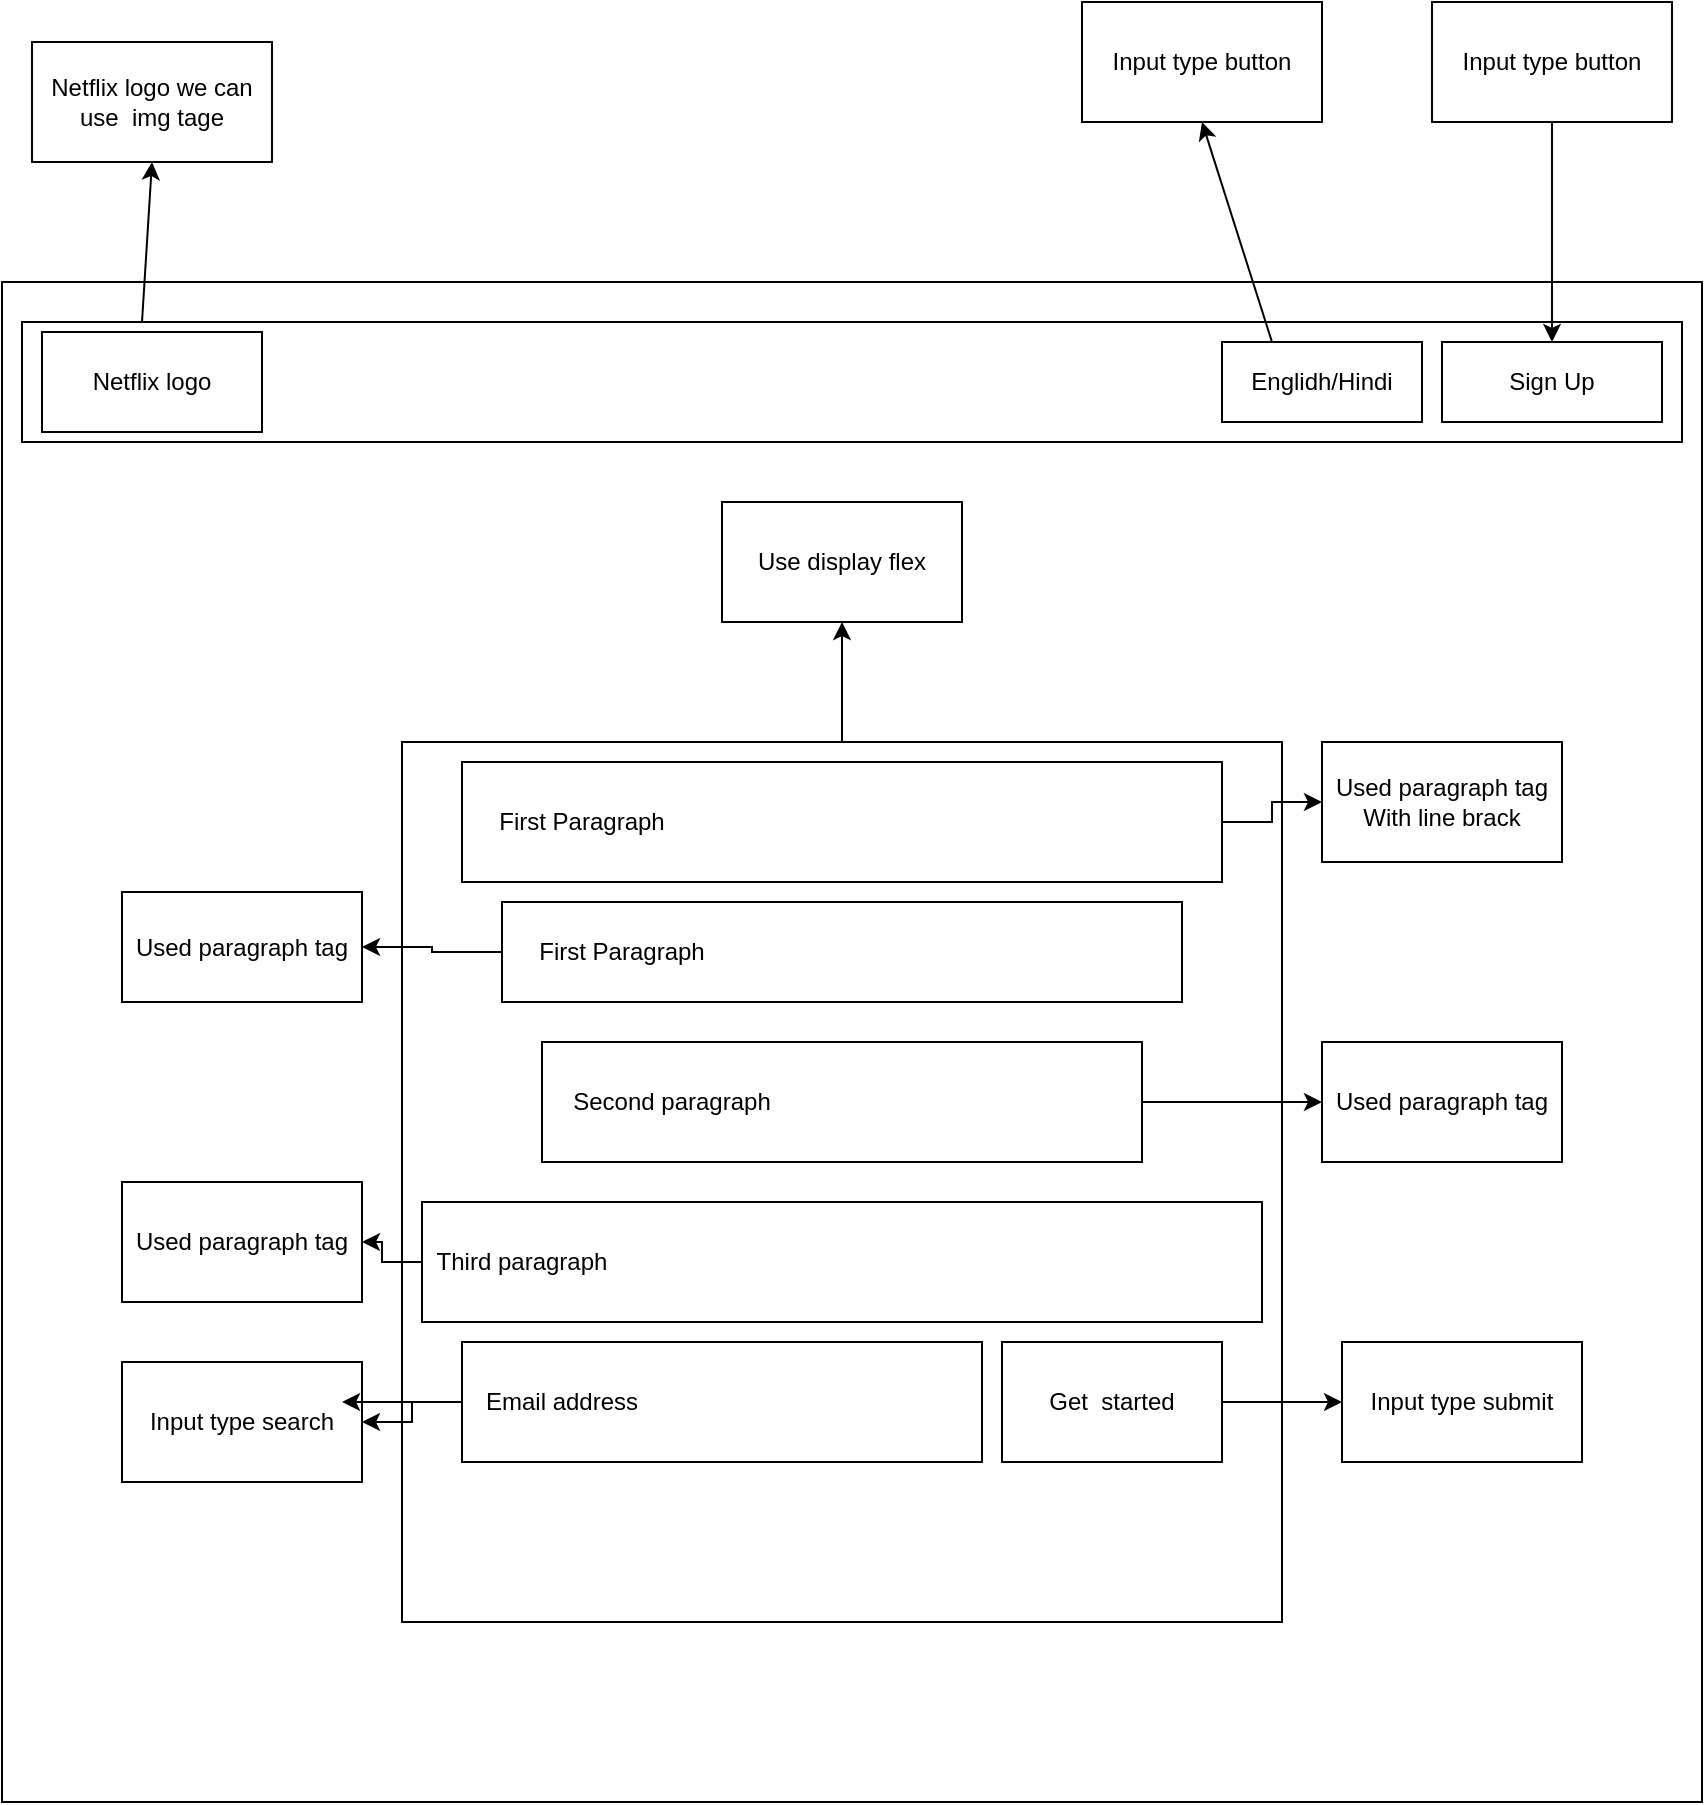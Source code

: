 <mxfile version="13.9.9" type="device"><diagram id="NtwR-5DwmRqNnJpz2UM4" name="Page-1"><mxGraphModel dx="852" dy="1594" grid="1" gridSize="10" guides="1" tooltips="1" connect="1" arrows="1" fold="1" page="1" pageScale="1" pageWidth="850" pageHeight="1100" math="0" shadow="0"><root><mxCell id="0"/><mxCell id="1" parent="0"/><mxCell id="YFXBCAksXybMoa-_h-9J-1" value="" style="rounded=0;whiteSpace=wrap;html=1;" vertex="1" parent="1"><mxGeometry y="80" width="850" height="760" as="geometry"/></mxCell><mxCell id="YFXBCAksXybMoa-_h-9J-2" value="" style="rounded=0;whiteSpace=wrap;html=1;" vertex="1" parent="1"><mxGeometry x="10" y="100" width="830" height="60" as="geometry"/></mxCell><mxCell id="YFXBCAksXybMoa-_h-9J-3" value="Englidh/Hindi" style="rounded=0;whiteSpace=wrap;html=1;" vertex="1" parent="1"><mxGeometry x="610" y="110" width="100" height="40" as="geometry"/></mxCell><mxCell id="YFXBCAksXybMoa-_h-9J-4" value="Sign Up" style="rounded=0;whiteSpace=wrap;html=1;" vertex="1" parent="1"><mxGeometry x="720" y="110" width="110" height="40" as="geometry"/></mxCell><mxCell id="YFXBCAksXybMoa-_h-9J-5" value="Netflix logo" style="rounded=0;whiteSpace=wrap;html=1;" vertex="1" parent="1"><mxGeometry x="20" y="105" width="110" height="50" as="geometry"/></mxCell><mxCell id="YFXBCAksXybMoa-_h-9J-6" value="Input type button" style="rounded=0;whiteSpace=wrap;html=1;" vertex="1" parent="1"><mxGeometry x="540" y="-60" width="120" height="60" as="geometry"/></mxCell><mxCell id="YFXBCAksXybMoa-_h-9J-8" value="" style="edgeStyle=orthogonalEdgeStyle;rounded=0;orthogonalLoop=1;jettySize=auto;html=1;" edge="1" parent="1" source="YFXBCAksXybMoa-_h-9J-7" target="YFXBCAksXybMoa-_h-9J-4"><mxGeometry relative="1" as="geometry"/></mxCell><mxCell id="YFXBCAksXybMoa-_h-9J-7" value="Input type button" style="rounded=0;whiteSpace=wrap;html=1;" vertex="1" parent="1"><mxGeometry x="715" y="-60" width="120" height="60" as="geometry"/></mxCell><mxCell id="YFXBCAksXybMoa-_h-9J-9" value="" style="endArrow=classic;html=1;entryX=0.5;entryY=1;entryDx=0;entryDy=0;exitX=0.25;exitY=0;exitDx=0;exitDy=0;" edge="1" parent="1" source="YFXBCAksXybMoa-_h-9J-3" target="YFXBCAksXybMoa-_h-9J-6"><mxGeometry width="50" height="50" relative="1" as="geometry"><mxPoint x="400" y="110" as="sourcePoint"/><mxPoint x="450" y="60" as="targetPoint"/></mxGeometry></mxCell><mxCell id="YFXBCAksXybMoa-_h-9J-10" value="Netflix logo we can use&amp;nbsp; img tage" style="rounded=0;whiteSpace=wrap;html=1;" vertex="1" parent="1"><mxGeometry x="15" y="-40" width="120" height="60" as="geometry"/></mxCell><mxCell id="YFXBCAksXybMoa-_h-9J-11" value="" style="endArrow=classic;html=1;entryX=0.5;entryY=1;entryDx=0;entryDy=0;" edge="1" parent="1" target="YFXBCAksXybMoa-_h-9J-10"><mxGeometry width="50" height="50" relative="1" as="geometry"><mxPoint x="70" y="100" as="sourcePoint"/><mxPoint x="120" y="50" as="targetPoint"/></mxGeometry></mxCell><mxCell id="YFXBCAksXybMoa-_h-9J-12" value="" style="whiteSpace=wrap;html=1;aspect=fixed;" vertex="1" parent="1"><mxGeometry x="200" y="310" width="440" height="440" as="geometry"/></mxCell><mxCell id="YFXBCAksXybMoa-_h-9J-45" value="" style="edgeStyle=orthogonalEdgeStyle;rounded=0;orthogonalLoop=1;jettySize=auto;html=1;" edge="1" parent="1" source="YFXBCAksXybMoa-_h-9J-13" target="YFXBCAksXybMoa-_h-9J-26"><mxGeometry relative="1" as="geometry"/></mxCell><mxCell id="YFXBCAksXybMoa-_h-9J-48" value="" style="edgeStyle=orthogonalEdgeStyle;rounded=0;orthogonalLoop=1;jettySize=auto;html=1;entryX=0.5;entryY=1;entryDx=0;entryDy=0;exitX=0.5;exitY=0;exitDx=0;exitDy=0;" edge="1" parent="1" source="YFXBCAksXybMoa-_h-9J-12" target="YFXBCAksXybMoa-_h-9J-27"><mxGeometry relative="1" as="geometry"><mxPoint x="419" y="300" as="sourcePoint"/></mxGeometry></mxCell><mxCell id="YFXBCAksXybMoa-_h-9J-13" value="" style="rounded=0;whiteSpace=wrap;html=1;" vertex="1" parent="1"><mxGeometry x="230" y="320" width="380" height="60" as="geometry"/></mxCell><mxCell id="YFXBCAksXybMoa-_h-9J-43" value="" style="edgeStyle=orthogonalEdgeStyle;rounded=0;orthogonalLoop=1;jettySize=auto;html=1;" edge="1" parent="1" source="YFXBCAksXybMoa-_h-9J-14" target="YFXBCAksXybMoa-_h-9J-25"><mxGeometry relative="1" as="geometry"/></mxCell><mxCell id="YFXBCAksXybMoa-_h-9J-14" value="" style="rounded=0;whiteSpace=wrap;html=1;" vertex="1" parent="1"><mxGeometry x="250" y="390" width="340" height="50" as="geometry"/></mxCell><mxCell id="YFXBCAksXybMoa-_h-9J-44" value="" style="edgeStyle=orthogonalEdgeStyle;rounded=0;orthogonalLoop=1;jettySize=auto;html=1;" edge="1" parent="1" source="YFXBCAksXybMoa-_h-9J-15" target="YFXBCAksXybMoa-_h-9J-24"><mxGeometry relative="1" as="geometry"/></mxCell><mxCell id="YFXBCAksXybMoa-_h-9J-15" value="" style="whiteSpace=wrap;html=1;rounded=0;" vertex="1" parent="1"><mxGeometry x="270" y="460" width="300" height="60" as="geometry"/></mxCell><mxCell id="YFXBCAksXybMoa-_h-9J-17" value="" style="rounded=0;whiteSpace=wrap;html=1;" vertex="1" parent="1"><mxGeometry x="210" y="540" width="420" height="60" as="geometry"/></mxCell><mxCell id="YFXBCAksXybMoa-_h-9J-42" value="" style="edgeStyle=orthogonalEdgeStyle;rounded=0;orthogonalLoop=1;jettySize=auto;html=1;" edge="1" parent="1" source="YFXBCAksXybMoa-_h-9J-18" target="YFXBCAksXybMoa-_h-9J-20"><mxGeometry relative="1" as="geometry"/></mxCell><mxCell id="YFXBCAksXybMoa-_h-9J-18" value="" style="rounded=0;whiteSpace=wrap;html=1;" vertex="1" parent="1"><mxGeometry x="230" y="610" width="260" height="60" as="geometry"/></mxCell><mxCell id="YFXBCAksXybMoa-_h-9J-19" value="Get&amp;nbsp; started" style="rounded=0;whiteSpace=wrap;html=1;" vertex="1" parent="1"><mxGeometry x="500" y="610" width="110" height="60" as="geometry"/></mxCell><mxCell id="YFXBCAksXybMoa-_h-9J-20" value="Input type search" style="rounded=0;whiteSpace=wrap;html=1;" vertex="1" parent="1"><mxGeometry x="60" y="620" width="120" height="60" as="geometry"/></mxCell><mxCell id="YFXBCAksXybMoa-_h-9J-22" value="Input type submit" style="rounded=0;whiteSpace=wrap;html=1;" vertex="1" parent="1"><mxGeometry x="670" y="610" width="120" height="60" as="geometry"/></mxCell><mxCell id="YFXBCAksXybMoa-_h-9J-23" value="Used paragraph tag" style="rounded=0;whiteSpace=wrap;html=1;" vertex="1" parent="1"><mxGeometry x="60" y="530" width="120" height="60" as="geometry"/></mxCell><mxCell id="YFXBCAksXybMoa-_h-9J-24" value="&lt;span&gt;Used paragraph tag&lt;/span&gt;" style="rounded=0;whiteSpace=wrap;html=1;" vertex="1" parent="1"><mxGeometry x="660" y="460" width="120" height="60" as="geometry"/></mxCell><mxCell id="YFXBCAksXybMoa-_h-9J-25" value="&lt;span&gt;Used paragraph tag&lt;/span&gt;" style="rounded=0;whiteSpace=wrap;html=1;" vertex="1" parent="1"><mxGeometry x="60" y="385" width="120" height="55" as="geometry"/></mxCell><mxCell id="YFXBCAksXybMoa-_h-9J-26" value="&lt;span&gt;Used paragraph tag&lt;br&gt;With line brack&lt;br&gt;&lt;/span&gt;" style="rounded=0;whiteSpace=wrap;html=1;" vertex="1" parent="1"><mxGeometry x="660" y="310" width="120" height="60" as="geometry"/></mxCell><mxCell id="YFXBCAksXybMoa-_h-9J-27" value="Use display flex" style="rounded=0;whiteSpace=wrap;html=1;" vertex="1" parent="1"><mxGeometry x="360" y="190" width="120" height="60" as="geometry"/></mxCell><mxCell id="YFXBCAksXybMoa-_h-9J-28" value="" style="endArrow=classic;html=1;entryX=0;entryY=0.5;entryDx=0;entryDy=0;" edge="1" parent="1" target="YFXBCAksXybMoa-_h-9J-22"><mxGeometry width="50" height="50" relative="1" as="geometry"><mxPoint x="610" y="640" as="sourcePoint"/><mxPoint x="660" y="590" as="targetPoint"/></mxGeometry></mxCell><mxCell id="YFXBCAksXybMoa-_h-9J-30" value="Email address" style="text;html=1;strokeColor=none;fillColor=none;align=center;verticalAlign=middle;whiteSpace=wrap;rounded=0;" vertex="1" parent="1"><mxGeometry x="230" y="630" width="100" height="20" as="geometry"/></mxCell><mxCell id="YFXBCAksXybMoa-_h-9J-40" value="" style="edgeStyle=orthogonalEdgeStyle;rounded=0;orthogonalLoop=1;jettySize=auto;html=1;" edge="1" parent="1" source="YFXBCAksXybMoa-_h-9J-34" target="YFXBCAksXybMoa-_h-9J-23"><mxGeometry relative="1" as="geometry"/></mxCell><mxCell id="YFXBCAksXybMoa-_h-9J-34" value="Third paragraph" style="text;html=1;strokeColor=none;fillColor=none;align=center;verticalAlign=middle;whiteSpace=wrap;rounded=0;" vertex="1" parent="1"><mxGeometry x="210" y="560" width="100" height="20" as="geometry"/></mxCell><mxCell id="YFXBCAksXybMoa-_h-9J-35" value="Second paragraph" style="text;html=1;strokeColor=none;fillColor=none;align=center;verticalAlign=middle;whiteSpace=wrap;rounded=0;" vertex="1" parent="1"><mxGeometry x="280" y="480" width="110" height="20" as="geometry"/></mxCell><mxCell id="YFXBCAksXybMoa-_h-9J-36" value="First Paragraph" style="text;html=1;strokeColor=none;fillColor=none;align=center;verticalAlign=middle;whiteSpace=wrap;rounded=0;" vertex="1" parent="1"><mxGeometry x="260" y="405" width="100" height="20" as="geometry"/></mxCell><mxCell id="YFXBCAksXybMoa-_h-9J-39" value="" style="endArrow=classic;html=1;entryX=0.917;entryY=0.333;entryDx=0;entryDy=0;entryPerimeter=0;" edge="1" parent="1" target="YFXBCAksXybMoa-_h-9J-20"><mxGeometry width="50" height="50" relative="1" as="geometry"><mxPoint x="230" y="640" as="sourcePoint"/><mxPoint x="280" y="590" as="targetPoint"/></mxGeometry></mxCell><mxCell id="YFXBCAksXybMoa-_h-9J-46" value="First Paragraph" style="text;html=1;strokeColor=none;fillColor=none;align=center;verticalAlign=middle;whiteSpace=wrap;rounded=0;" vertex="1" parent="1"><mxGeometry x="240" y="340" width="100" height="20" as="geometry"/></mxCell></root></mxGraphModel></diagram></mxfile>